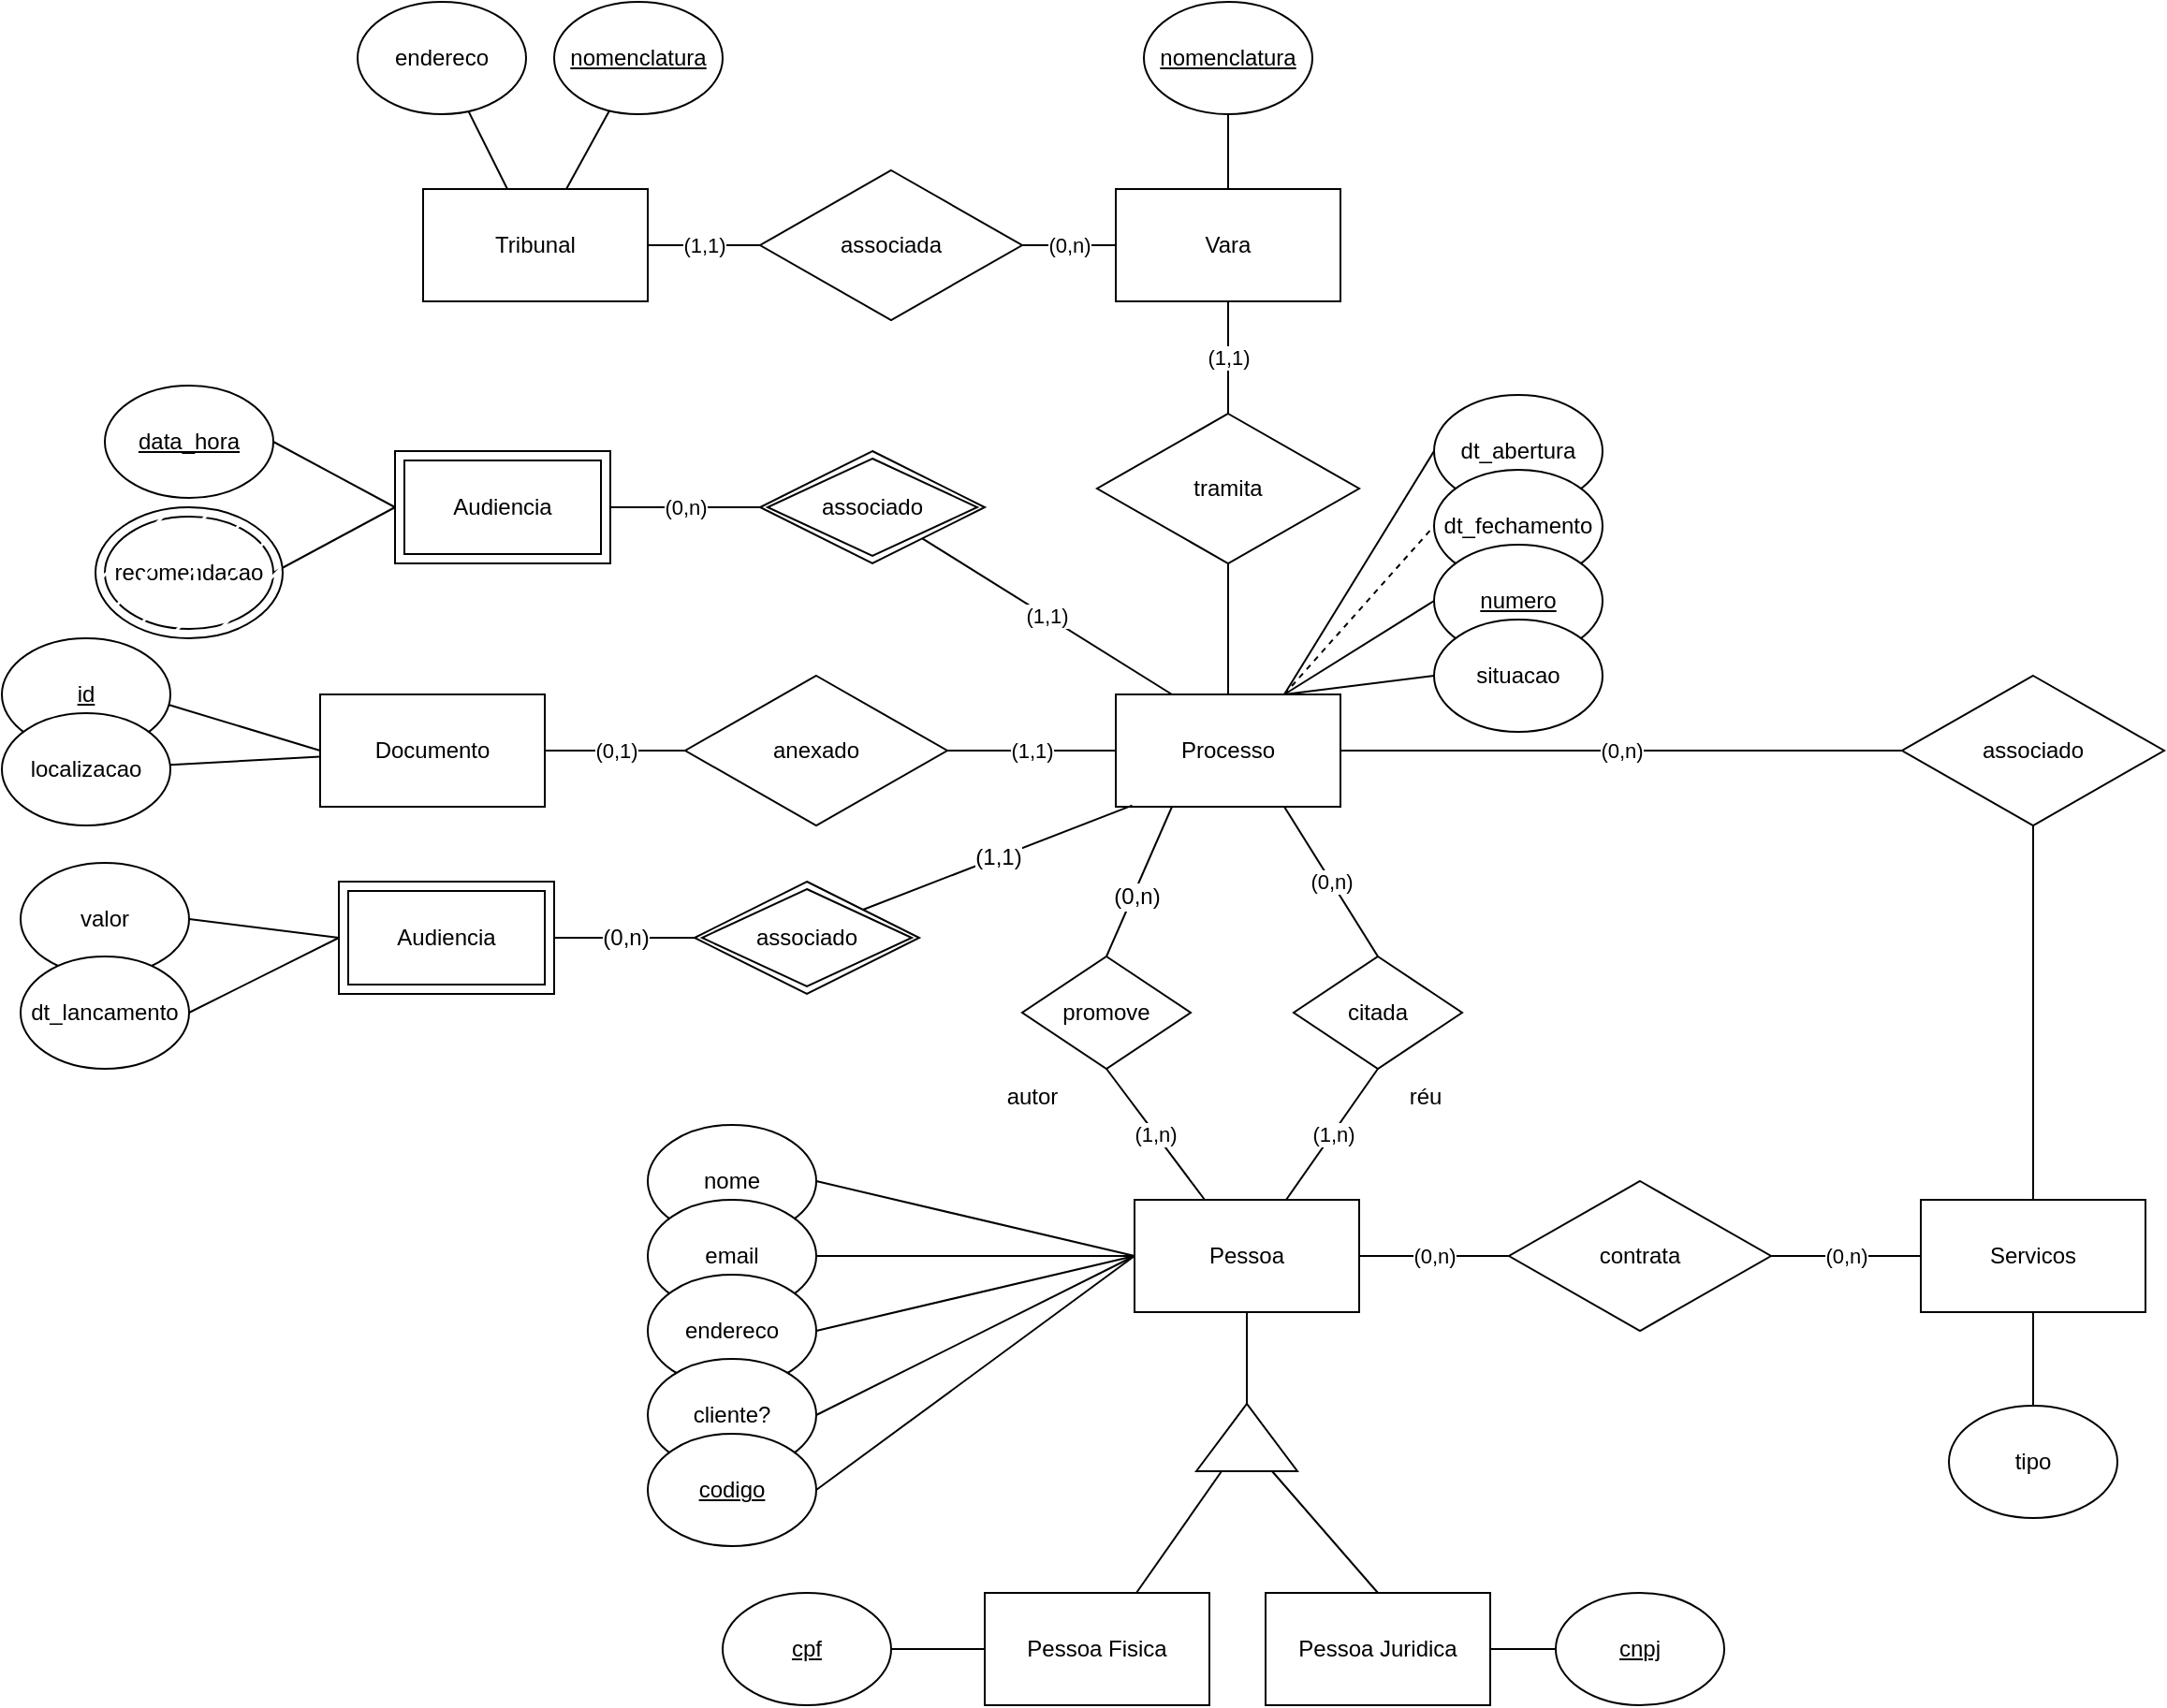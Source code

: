 <mxfile version="20.5.3" type="github">
  <diagram id="K0ar7Cwse-SMh7XNLmQT" name="Página-1">
    <mxGraphModel dx="2500" dy="1444" grid="1" gridSize="10" guides="1" tooltips="1" connect="1" arrows="1" fold="1" page="0" pageScale="1" pageWidth="1600" pageHeight="1200" math="0" shadow="0">
      <root>
        <mxCell id="0" />
        <mxCell id="1" parent="0" />
        <mxCell id="tJY3ev-YgHuVydlI8XcM-3" style="edgeStyle=orthogonalEdgeStyle;rounded=0;orthogonalLoop=1;jettySize=auto;html=1;entryX=1;entryY=0.5;entryDx=0;entryDy=0;strokeColor=none;endArrow=none;endFill=0;" edge="1" parent="1" source="tJY3ev-YgHuVydlI8XcM-1" target="tJY3ev-YgHuVydlI8XcM-2">
          <mxGeometry relative="1" as="geometry" />
        </mxCell>
        <mxCell id="tJY3ev-YgHuVydlI8XcM-4" style="edgeStyle=orthogonalEdgeStyle;rounded=0;orthogonalLoop=1;jettySize=auto;html=1;endArrow=none;endFill=0;" edge="1" parent="1" source="tJY3ev-YgHuVydlI8XcM-1" target="tJY3ev-YgHuVydlI8XcM-2">
          <mxGeometry relative="1" as="geometry" />
        </mxCell>
        <mxCell id="tJY3ev-YgHuVydlI8XcM-11" value="(0,n)" style="edgeStyle=none;rounded=0;orthogonalLoop=1;jettySize=auto;html=1;exitX=1;exitY=0.5;exitDx=0;exitDy=0;entryX=0;entryY=0.5;entryDx=0;entryDy=0;endArrow=none;endFill=0;" edge="1" parent="1" source="tJY3ev-YgHuVydlI8XcM-1" target="tJY3ev-YgHuVydlI8XcM-9">
          <mxGeometry relative="1" as="geometry" />
        </mxCell>
        <mxCell id="tJY3ev-YgHuVydlI8XcM-99" style="edgeStyle=none;rounded=0;orthogonalLoop=1;jettySize=auto;html=1;exitX=0;exitY=0.5;exitDx=0;exitDy=0;entryX=1;entryY=0.5;entryDx=0;entryDy=0;fontFamily=Helvetica;fontSize=12;fontColor=default;endArrow=none;endFill=0;" edge="1" parent="1" source="tJY3ev-YgHuVydlI8XcM-1" target="tJY3ev-YgHuVydlI8XcM-32">
          <mxGeometry relative="1" as="geometry" />
        </mxCell>
        <mxCell id="tJY3ev-YgHuVydlI8XcM-100" style="edgeStyle=none;rounded=0;orthogonalLoop=1;jettySize=auto;html=1;exitX=0;exitY=0.5;exitDx=0;exitDy=0;entryX=1;entryY=0.5;entryDx=0;entryDy=0;fontFamily=Helvetica;fontSize=12;fontColor=default;endArrow=none;endFill=0;" edge="1" parent="1" source="tJY3ev-YgHuVydlI8XcM-1" target="tJY3ev-YgHuVydlI8XcM-33">
          <mxGeometry relative="1" as="geometry" />
        </mxCell>
        <mxCell id="tJY3ev-YgHuVydlI8XcM-101" style="edgeStyle=none;rounded=0;orthogonalLoop=1;jettySize=auto;html=1;exitX=0;exitY=0.5;exitDx=0;exitDy=0;entryX=1;entryY=0.5;entryDx=0;entryDy=0;fontFamily=Helvetica;fontSize=12;fontColor=default;endArrow=none;endFill=0;" edge="1" parent="1" source="tJY3ev-YgHuVydlI8XcM-1" target="tJY3ev-YgHuVydlI8XcM-34">
          <mxGeometry relative="1" as="geometry" />
        </mxCell>
        <mxCell id="tJY3ev-YgHuVydlI8XcM-102" style="edgeStyle=none;rounded=0;orthogonalLoop=1;jettySize=auto;html=1;exitX=0;exitY=0.5;exitDx=0;exitDy=0;entryX=1;entryY=0.5;entryDx=0;entryDy=0;fontFamily=Helvetica;fontSize=12;fontColor=default;endArrow=none;endFill=0;" edge="1" parent="1" source="tJY3ev-YgHuVydlI8XcM-1" target="tJY3ev-YgHuVydlI8XcM-98">
          <mxGeometry relative="1" as="geometry" />
        </mxCell>
        <mxCell id="tJY3ev-YgHuVydlI8XcM-1" value="Pessoa" style="rounded=0;whiteSpace=wrap;html=1;" vertex="1" parent="1">
          <mxGeometry x="815" y="785" width="120" height="60" as="geometry" />
        </mxCell>
        <mxCell id="tJY3ev-YgHuVydlI8XcM-2" value="" style="triangle;whiteSpace=wrap;html=1;rotation=-90;" vertex="1" parent="1">
          <mxGeometry x="857" y="885" width="36" height="54" as="geometry" />
        </mxCell>
        <mxCell id="tJY3ev-YgHuVydlI8XcM-7" style="edgeStyle=none;rounded=0;orthogonalLoop=1;jettySize=auto;html=1;entryX=0;entryY=0.25;entryDx=0;entryDy=0;endArrow=none;endFill=0;" edge="1" parent="1" source="tJY3ev-YgHuVydlI8XcM-5" target="tJY3ev-YgHuVydlI8XcM-2">
          <mxGeometry relative="1" as="geometry" />
        </mxCell>
        <mxCell id="tJY3ev-YgHuVydlI8XcM-5" value="Pessoa Fisica" style="rounded=0;whiteSpace=wrap;html=1;" vertex="1" parent="1">
          <mxGeometry x="735" y="995" width="120" height="60" as="geometry" />
        </mxCell>
        <mxCell id="tJY3ev-YgHuVydlI8XcM-8" style="edgeStyle=none;rounded=0;orthogonalLoop=1;jettySize=auto;html=1;exitX=0.5;exitY=0;exitDx=0;exitDy=0;entryX=0;entryY=0.75;entryDx=0;entryDy=0;endArrow=none;endFill=0;" edge="1" parent="1" source="tJY3ev-YgHuVydlI8XcM-6" target="tJY3ev-YgHuVydlI8XcM-2">
          <mxGeometry relative="1" as="geometry" />
        </mxCell>
        <mxCell id="tJY3ev-YgHuVydlI8XcM-6" value="Pessoa Juridica" style="rounded=0;whiteSpace=wrap;html=1;" vertex="1" parent="1">
          <mxGeometry x="885" y="995" width="120" height="60" as="geometry" />
        </mxCell>
        <mxCell id="tJY3ev-YgHuVydlI8XcM-12" value="(0,n)" style="edgeStyle=none;rounded=0;orthogonalLoop=1;jettySize=auto;html=1;endArrow=none;endFill=0;" edge="1" parent="1" source="tJY3ev-YgHuVydlI8XcM-9" target="tJY3ev-YgHuVydlI8XcM-10">
          <mxGeometry relative="1" as="geometry" />
        </mxCell>
        <mxCell id="tJY3ev-YgHuVydlI8XcM-9" value="contrata" style="rhombus;whiteSpace=wrap;html=1;" vertex="1" parent="1">
          <mxGeometry x="1015" y="775" width="140" height="80" as="geometry" />
        </mxCell>
        <mxCell id="tJY3ev-YgHuVydlI8XcM-10" value="Servicos" style="rounded=0;whiteSpace=wrap;html=1;" vertex="1" parent="1">
          <mxGeometry x="1235" y="785" width="120" height="60" as="geometry" />
        </mxCell>
        <mxCell id="tJY3ev-YgHuVydlI8XcM-14" style="edgeStyle=none;rounded=0;orthogonalLoop=1;jettySize=auto;html=1;exitX=0.5;exitY=0;exitDx=0;exitDy=0;entryX=0.5;entryY=1;entryDx=0;entryDy=0;endArrow=none;endFill=0;" edge="1" parent="1" source="tJY3ev-YgHuVydlI8XcM-13" target="tJY3ev-YgHuVydlI8XcM-10">
          <mxGeometry relative="1" as="geometry" />
        </mxCell>
        <mxCell id="tJY3ev-YgHuVydlI8XcM-13" value="tipo" style="ellipse;whiteSpace=wrap;html=1;" vertex="1" parent="1">
          <mxGeometry x="1250" y="895" width="90" height="60" as="geometry" />
        </mxCell>
        <mxCell id="tJY3ev-YgHuVydlI8XcM-16" style="edgeStyle=none;rounded=0;orthogonalLoop=1;jettySize=auto;html=1;endArrow=none;endFill=0;" edge="1" parent="1" source="tJY3ev-YgHuVydlI8XcM-15" target="tJY3ev-YgHuVydlI8XcM-10">
          <mxGeometry relative="1" as="geometry" />
        </mxCell>
        <mxCell id="tJY3ev-YgHuVydlI8XcM-18" value="(0,n)" style="edgeStyle=none;rounded=0;orthogonalLoop=1;jettySize=auto;html=1;endArrow=none;endFill=0;" edge="1" parent="1" source="tJY3ev-YgHuVydlI8XcM-15" target="tJY3ev-YgHuVydlI8XcM-17">
          <mxGeometry relative="1" as="geometry">
            <Array as="points" />
          </mxGeometry>
        </mxCell>
        <mxCell id="tJY3ev-YgHuVydlI8XcM-15" value="associado" style="rhombus;whiteSpace=wrap;html=1;" vertex="1" parent="1">
          <mxGeometry x="1225" y="505" width="140" height="80" as="geometry" />
        </mxCell>
        <mxCell id="tJY3ev-YgHuVydlI8XcM-49" value="(1,1)" style="edgeStyle=none;rounded=0;orthogonalLoop=1;jettySize=auto;html=1;exitX=0;exitY=0.5;exitDx=0;exitDy=0;entryX=1;entryY=0.5;entryDx=0;entryDy=0;endArrow=none;endFill=0;" edge="1" parent="1" source="tJY3ev-YgHuVydlI8XcM-17" target="tJY3ev-YgHuVydlI8XcM-48">
          <mxGeometry relative="1" as="geometry" />
        </mxCell>
        <mxCell id="tJY3ev-YgHuVydlI8XcM-73" style="edgeStyle=none;rounded=0;orthogonalLoop=1;jettySize=auto;html=1;exitX=0.75;exitY=0;exitDx=0;exitDy=0;entryX=0;entryY=0.5;entryDx=0;entryDy=0;endArrow=none;endFill=0;dashed=1;" edge="1" parent="1" source="tJY3ev-YgHuVydlI8XcM-17" target="tJY3ev-YgHuVydlI8XcM-67">
          <mxGeometry relative="1" as="geometry" />
        </mxCell>
        <mxCell id="tJY3ev-YgHuVydlI8XcM-74" style="edgeStyle=none;rounded=0;orthogonalLoop=1;jettySize=auto;html=1;exitX=0.75;exitY=0;exitDx=0;exitDy=0;entryX=0;entryY=0.5;entryDx=0;entryDy=0;endArrow=none;endFill=0;" edge="1" parent="1" source="tJY3ev-YgHuVydlI8XcM-17" target="tJY3ev-YgHuVydlI8XcM-68">
          <mxGeometry relative="1" as="geometry" />
        </mxCell>
        <mxCell id="tJY3ev-YgHuVydlI8XcM-75" style="edgeStyle=none;rounded=0;orthogonalLoop=1;jettySize=auto;html=1;exitX=0.75;exitY=0;exitDx=0;exitDy=0;entryX=0;entryY=0.5;entryDx=0;entryDy=0;endArrow=none;endFill=0;" edge="1" parent="1" source="tJY3ev-YgHuVydlI8XcM-17" target="tJY3ev-YgHuVydlI8XcM-69">
          <mxGeometry relative="1" as="geometry" />
        </mxCell>
        <mxCell id="tJY3ev-YgHuVydlI8XcM-78" value="(1,1)" style="edgeStyle=none;rounded=0;orthogonalLoop=1;jettySize=auto;html=1;exitX=0.25;exitY=0;exitDx=0;exitDy=0;endArrow=none;endFill=0;" edge="1" parent="1" source="tJY3ev-YgHuVydlI8XcM-17" target="i169hF5lUZLok6S_Cm58-11">
          <mxGeometry relative="1" as="geometry">
            <mxPoint x="699.493" y="435.29" as="targetPoint" />
          </mxGeometry>
        </mxCell>
        <mxCell id="tJY3ev-YgHuVydlI8XcM-17" value="Processo" style="rounded=0;whiteSpace=wrap;html=1;" vertex="1" parent="1">
          <mxGeometry x="805" y="515" width="120" height="60" as="geometry" />
        </mxCell>
        <mxCell id="tJY3ev-YgHuVydlI8XcM-29" value="(0,n)" style="edgeStyle=none;rounded=0;orthogonalLoop=1;jettySize=auto;html=1;exitX=0.5;exitY=0;exitDx=0;exitDy=0;entryX=0.75;entryY=1;entryDx=0;entryDy=0;endArrow=none;endFill=0;" edge="1" parent="1" source="tJY3ev-YgHuVydlI8XcM-21" target="tJY3ev-YgHuVydlI8XcM-17">
          <mxGeometry relative="1" as="geometry" />
        </mxCell>
        <mxCell id="tJY3ev-YgHuVydlI8XcM-31" value="(1,n)" style="edgeStyle=none;rounded=0;orthogonalLoop=1;jettySize=auto;html=1;exitX=0.5;exitY=1;exitDx=0;exitDy=0;endArrow=none;endFill=0;" edge="1" parent="1" source="tJY3ev-YgHuVydlI8XcM-21" target="tJY3ev-YgHuVydlI8XcM-1">
          <mxGeometry relative="1" as="geometry" />
        </mxCell>
        <mxCell id="tJY3ev-YgHuVydlI8XcM-21" value="citada" style="rhombus;whiteSpace=wrap;html=1;" vertex="1" parent="1">
          <mxGeometry x="900" y="655" width="90" height="60" as="geometry" />
        </mxCell>
        <mxCell id="tJY3ev-YgHuVydlI8XcM-28" style="edgeStyle=none;rounded=0;orthogonalLoop=1;jettySize=auto;html=1;exitX=0.5;exitY=0;exitDx=0;exitDy=0;entryX=0.25;entryY=1;entryDx=0;entryDy=0;endArrow=none;endFill=0;" edge="1" parent="1" source="tJY3ev-YgHuVydlI8XcM-23" target="tJY3ev-YgHuVydlI8XcM-17">
          <mxGeometry relative="1" as="geometry" />
        </mxCell>
        <mxCell id="i169hF5lUZLok6S_Cm58-1" value="(0,n)" style="edgeLabel;html=1;align=center;verticalAlign=middle;resizable=0;points=[];fontSize=12;fontFamily=Helvetica;fontColor=default;" vertex="1" connectable="0" parent="tJY3ev-YgHuVydlI8XcM-28">
          <mxGeometry x="-0.17" y="-1" relative="1" as="geometry">
            <mxPoint as="offset" />
          </mxGeometry>
        </mxCell>
        <mxCell id="tJY3ev-YgHuVydlI8XcM-30" value="(1,n)" style="edgeStyle=none;rounded=0;orthogonalLoop=1;jettySize=auto;html=1;exitX=0.5;exitY=1;exitDx=0;exitDy=0;endArrow=none;endFill=0;" edge="1" parent="1" source="tJY3ev-YgHuVydlI8XcM-23" target="tJY3ev-YgHuVydlI8XcM-1">
          <mxGeometry relative="1" as="geometry" />
        </mxCell>
        <mxCell id="tJY3ev-YgHuVydlI8XcM-23" value="promove" style="rhombus;whiteSpace=wrap;html=1;" vertex="1" parent="1">
          <mxGeometry x="755" y="655" width="90" height="60" as="geometry" />
        </mxCell>
        <mxCell id="tJY3ev-YgHuVydlI8XcM-24" value="autor" style="text;html=1;resizable=0;autosize=1;align=center;verticalAlign=middle;points=[];fillColor=none;strokeColor=none;rounded=0;" vertex="1" parent="1">
          <mxGeometry x="735" y="715" width="50" height="30" as="geometry" />
        </mxCell>
        <mxCell id="tJY3ev-YgHuVydlI8XcM-25" value="réu" style="text;html=1;resizable=0;autosize=1;align=center;verticalAlign=middle;points=[];fillColor=none;strokeColor=none;rounded=0;" vertex="1" parent="1">
          <mxGeometry x="950" y="715" width="40" height="30" as="geometry" />
        </mxCell>
        <mxCell id="tJY3ev-YgHuVydlI8XcM-32" value="nome" style="ellipse;whiteSpace=wrap;html=1;" vertex="1" parent="1">
          <mxGeometry x="555" y="745" width="90" height="60" as="geometry" />
        </mxCell>
        <mxCell id="tJY3ev-YgHuVydlI8XcM-33" value="email" style="ellipse;whiteSpace=wrap;html=1;" vertex="1" parent="1">
          <mxGeometry x="555" y="785" width="90" height="60" as="geometry" />
        </mxCell>
        <mxCell id="tJY3ev-YgHuVydlI8XcM-34" value="endereco" style="ellipse;whiteSpace=wrap;html=1;" vertex="1" parent="1">
          <mxGeometry x="555" y="825" width="90" height="60" as="geometry" />
        </mxCell>
        <mxCell id="tJY3ev-YgHuVydlI8XcM-46" style="edgeStyle=none;rounded=0;orthogonalLoop=1;jettySize=auto;html=1;endArrow=none;endFill=0;" edge="1" parent="1" source="tJY3ev-YgHuVydlI8XcM-44" target="tJY3ev-YgHuVydlI8XcM-5">
          <mxGeometry relative="1" as="geometry" />
        </mxCell>
        <mxCell id="tJY3ev-YgHuVydlI8XcM-44" value="&lt;u&gt;cpf&lt;/u&gt;" style="ellipse;whiteSpace=wrap;html=1;" vertex="1" parent="1">
          <mxGeometry x="595" y="995" width="90" height="60" as="geometry" />
        </mxCell>
        <mxCell id="tJY3ev-YgHuVydlI8XcM-47" style="edgeStyle=none;rounded=0;orthogonalLoop=1;jettySize=auto;html=1;endArrow=none;endFill=0;" edge="1" parent="1" source="tJY3ev-YgHuVydlI8XcM-45" target="tJY3ev-YgHuVydlI8XcM-6">
          <mxGeometry relative="1" as="geometry" />
        </mxCell>
        <mxCell id="tJY3ev-YgHuVydlI8XcM-45" value="&lt;u&gt;cnpj&lt;/u&gt;" style="ellipse;whiteSpace=wrap;html=1;" vertex="1" parent="1">
          <mxGeometry x="1040" y="995" width="90" height="60" as="geometry" />
        </mxCell>
        <mxCell id="tJY3ev-YgHuVydlI8XcM-51" value="(0,1)" style="edgeStyle=none;rounded=0;orthogonalLoop=1;jettySize=auto;html=1;exitX=0;exitY=0.5;exitDx=0;exitDy=0;endArrow=none;endFill=0;" edge="1" parent="1" source="tJY3ev-YgHuVydlI8XcM-48" target="i169hF5lUZLok6S_Cm58-5">
          <mxGeometry relative="1" as="geometry">
            <mxPoint x="500" y="545" as="targetPoint" />
            <Array as="points">
              <mxPoint x="545" y="545" />
            </Array>
          </mxGeometry>
        </mxCell>
        <mxCell id="tJY3ev-YgHuVydlI8XcM-48" value="anexado" style="rhombus;whiteSpace=wrap;html=1;" vertex="1" parent="1">
          <mxGeometry x="575" y="505" width="140" height="80" as="geometry" />
        </mxCell>
        <mxCell id="tJY3ev-YgHuVydlI8XcM-53" style="edgeStyle=none;rounded=0;orthogonalLoop=1;jettySize=auto;html=1;exitX=0.5;exitY=1;exitDx=0;exitDy=0;entryX=0.5;entryY=0;entryDx=0;entryDy=0;endArrow=none;endFill=0;" edge="1" parent="1" source="tJY3ev-YgHuVydlI8XcM-52" target="tJY3ev-YgHuVydlI8XcM-17">
          <mxGeometry relative="1" as="geometry" />
        </mxCell>
        <mxCell id="tJY3ev-YgHuVydlI8XcM-55" value="(1,1)" style="edgeStyle=none;rounded=0;orthogonalLoop=1;jettySize=auto;html=1;exitX=0.5;exitY=0;exitDx=0;exitDy=0;entryX=0.5;entryY=1;entryDx=0;entryDy=0;endArrow=none;endFill=0;" edge="1" parent="1" source="tJY3ev-YgHuVydlI8XcM-52" target="tJY3ev-YgHuVydlI8XcM-54">
          <mxGeometry relative="1" as="geometry" />
        </mxCell>
        <mxCell id="tJY3ev-YgHuVydlI8XcM-52" value="tramita" style="rhombus;whiteSpace=wrap;html=1;" vertex="1" parent="1">
          <mxGeometry x="795" y="365" width="140" height="80" as="geometry" />
        </mxCell>
        <mxCell id="tJY3ev-YgHuVydlI8XcM-58" value="(0,n)" style="edgeStyle=none;rounded=0;orthogonalLoop=1;jettySize=auto;html=1;endArrow=none;endFill=0;" edge="1" parent="1" source="tJY3ev-YgHuVydlI8XcM-54" target="tJY3ev-YgHuVydlI8XcM-56">
          <mxGeometry relative="1" as="geometry" />
        </mxCell>
        <mxCell id="tJY3ev-YgHuVydlI8XcM-54" value="Vara" style="rounded=0;whiteSpace=wrap;html=1;" vertex="1" parent="1">
          <mxGeometry x="805" y="245" width="120" height="60" as="geometry" />
        </mxCell>
        <mxCell id="tJY3ev-YgHuVydlI8XcM-59" value="(1,1)" style="edgeStyle=none;rounded=0;orthogonalLoop=1;jettySize=auto;html=1;exitX=0;exitY=0.5;exitDx=0;exitDy=0;entryX=1;entryY=0.5;entryDx=0;entryDy=0;endArrow=none;endFill=0;" edge="1" parent="1" source="tJY3ev-YgHuVydlI8XcM-56" target="tJY3ev-YgHuVydlI8XcM-57">
          <mxGeometry relative="1" as="geometry" />
        </mxCell>
        <mxCell id="tJY3ev-YgHuVydlI8XcM-56" value="associada" style="rhombus;whiteSpace=wrap;html=1;" vertex="1" parent="1">
          <mxGeometry x="615" y="235" width="140" height="80" as="geometry" />
        </mxCell>
        <mxCell id="tJY3ev-YgHuVydlI8XcM-57" value="Tribunal" style="rounded=0;whiteSpace=wrap;html=1;" vertex="1" parent="1">
          <mxGeometry x="435" y="245" width="120" height="60" as="geometry" />
        </mxCell>
        <mxCell id="tJY3ev-YgHuVydlI8XcM-61" style="edgeStyle=none;rounded=0;orthogonalLoop=1;jettySize=auto;html=1;entryX=0.5;entryY=0;entryDx=0;entryDy=0;endArrow=none;endFill=0;" edge="1" parent="1" source="tJY3ev-YgHuVydlI8XcM-60" target="tJY3ev-YgHuVydlI8XcM-54">
          <mxGeometry relative="1" as="geometry" />
        </mxCell>
        <mxCell id="tJY3ev-YgHuVydlI8XcM-60" value="&lt;u&gt;nomenclatura&lt;/u&gt;" style="ellipse;whiteSpace=wrap;html=1;" vertex="1" parent="1">
          <mxGeometry x="820" y="145" width="90" height="60" as="geometry" />
        </mxCell>
        <mxCell id="tJY3ev-YgHuVydlI8XcM-65" style="edgeStyle=none;rounded=0;orthogonalLoop=1;jettySize=auto;html=1;endArrow=none;endFill=0;" edge="1" parent="1" source="tJY3ev-YgHuVydlI8XcM-62" target="tJY3ev-YgHuVydlI8XcM-57">
          <mxGeometry relative="1" as="geometry" />
        </mxCell>
        <mxCell id="tJY3ev-YgHuVydlI8XcM-62" value="endereco" style="ellipse;whiteSpace=wrap;html=1;" vertex="1" parent="1">
          <mxGeometry x="400" y="145" width="90" height="60" as="geometry" />
        </mxCell>
        <mxCell id="tJY3ev-YgHuVydlI8XcM-64" style="edgeStyle=none;rounded=0;orthogonalLoop=1;jettySize=auto;html=1;endArrow=none;endFill=0;" edge="1" parent="1" source="tJY3ev-YgHuVydlI8XcM-63" target="tJY3ev-YgHuVydlI8XcM-57">
          <mxGeometry relative="1" as="geometry" />
        </mxCell>
        <mxCell id="tJY3ev-YgHuVydlI8XcM-63" value="&lt;u&gt;nomenclatura&lt;/u&gt;" style="ellipse;whiteSpace=wrap;html=1;" vertex="1" parent="1">
          <mxGeometry x="505" y="145" width="90" height="60" as="geometry" />
        </mxCell>
        <mxCell id="tJY3ev-YgHuVydlI8XcM-70" style="edgeStyle=none;rounded=0;orthogonalLoop=1;jettySize=auto;html=1;exitX=0;exitY=0.5;exitDx=0;exitDy=0;entryX=0.75;entryY=0;entryDx=0;entryDy=0;endArrow=none;endFill=0;" edge="1" parent="1" source="tJY3ev-YgHuVydlI8XcM-66" target="tJY3ev-YgHuVydlI8XcM-17">
          <mxGeometry relative="1" as="geometry" />
        </mxCell>
        <mxCell id="tJY3ev-YgHuVydlI8XcM-66" value="dt_abertura" style="ellipse;whiteSpace=wrap;html=1;" vertex="1" parent="1">
          <mxGeometry x="975" y="355" width="90" height="60" as="geometry" />
        </mxCell>
        <mxCell id="tJY3ev-YgHuVydlI8XcM-67" value="dt_fechamento" style="ellipse;whiteSpace=wrap;html=1;" vertex="1" parent="1">
          <mxGeometry x="975" y="395" width="90" height="60" as="geometry" />
        </mxCell>
        <mxCell id="tJY3ev-YgHuVydlI8XcM-68" value="&lt;u&gt;numero&lt;/u&gt;" style="ellipse;whiteSpace=wrap;html=1;" vertex="1" parent="1">
          <mxGeometry x="975" y="435" width="90" height="60" as="geometry" />
        </mxCell>
        <mxCell id="tJY3ev-YgHuVydlI8XcM-69" value="situacao" style="ellipse;whiteSpace=wrap;html=1;" vertex="1" parent="1">
          <mxGeometry x="975" y="475" width="90" height="60" as="geometry" />
        </mxCell>
        <mxCell id="tJY3ev-YgHuVydlI8XcM-85" style="edgeStyle=none;rounded=0;orthogonalLoop=1;jettySize=auto;html=1;exitX=0;exitY=0.5;exitDx=0;exitDy=0;entryX=1;entryY=0.5;entryDx=0;entryDy=0;fontFamily=Helvetica;fontSize=12;fontColor=default;endArrow=none;endFill=0;" edge="1" parent="1" source="i169hF5lUZLok6S_Cm58-3" target="tJY3ev-YgHuVydlI8XcM-81">
          <mxGeometry relative="1" as="geometry">
            <mxPoint x="415" y="415" as="sourcePoint" />
          </mxGeometry>
        </mxCell>
        <mxCell id="tJY3ev-YgHuVydlI8XcM-79" value="(0,n)" style="edgeStyle=none;rounded=0;orthogonalLoop=1;jettySize=auto;html=1;endArrow=none;endFill=0;" edge="1" parent="1" source="i169hF5lUZLok6S_Cm58-11" target="i169hF5lUZLok6S_Cm58-3">
          <mxGeometry relative="1" as="geometry">
            <mxPoint x="595" y="415" as="sourcePoint" />
            <mxPoint x="535" y="415" as="targetPoint" />
          </mxGeometry>
        </mxCell>
        <mxCell id="tJY3ev-YgHuVydlI8XcM-82" style="edgeStyle=none;rounded=0;orthogonalLoop=1;jettySize=auto;html=1;exitX=1;exitY=0.5;exitDx=0;exitDy=0;entryX=0;entryY=0.5;entryDx=0;entryDy=0;fontFamily=Helvetica;fontSize=12;fontColor=default;endArrow=none;endFill=0;" edge="1" parent="1" source="tJY3ev-YgHuVydlI8XcM-80" target="i169hF5lUZLok6S_Cm58-3">
          <mxGeometry relative="1" as="geometry">
            <mxPoint x="415" y="415" as="targetPoint" />
          </mxGeometry>
        </mxCell>
        <mxCell id="tJY3ev-YgHuVydlI8XcM-80" value="&lt;u&gt;data_hora&lt;/u&gt;" style="ellipse;whiteSpace=wrap;html=1;" vertex="1" parent="1">
          <mxGeometry x="265" y="350" width="90" height="60" as="geometry" />
        </mxCell>
        <mxCell id="tJY3ev-YgHuVydlI8XcM-81" value="recomendacao" style="ellipse;whiteSpace=wrap;html=1;" vertex="1" parent="1">
          <mxGeometry x="265" y="420" width="90" height="60" as="geometry" />
        </mxCell>
        <mxCell id="tJY3ev-YgHuVydlI8XcM-86" value="" style="ellipse;whiteSpace=wrap;html=1;fillStyle=hatch;" vertex="1" parent="1">
          <mxGeometry x="260" y="415" width="100" height="70" as="geometry" />
        </mxCell>
        <mxCell id="tJY3ev-YgHuVydlI8XcM-88" value="(1,1)" style="edgeStyle=none;rounded=0;orthogonalLoop=1;jettySize=auto;html=1;entryX=0.073;entryY=0.988;entryDx=0;entryDy=0;entryPerimeter=0;fontFamily=Helvetica;fontSize=12;fontColor=default;endArrow=none;endFill=0;exitX=1;exitY=0;exitDx=0;exitDy=0;" edge="1" parent="1" source="i169hF5lUZLok6S_Cm58-12" target="tJY3ev-YgHuVydlI8XcM-17">
          <mxGeometry relative="1" as="geometry">
            <mxPoint x="685.384" y="628.077" as="sourcePoint" />
          </mxGeometry>
        </mxCell>
        <mxCell id="tJY3ev-YgHuVydlI8XcM-90" value="(0,n)" style="edgeStyle=none;rounded=0;orthogonalLoop=1;jettySize=auto;html=1;exitX=1;exitY=0.5;exitDx=0;exitDy=0;entryX=0;entryY=0.5;entryDx=0;entryDy=0;fontFamily=Helvetica;fontSize=12;fontColor=default;endArrow=none;endFill=0;" edge="1" parent="1" source="i169hF5lUZLok6S_Cm58-16" target="i169hF5lUZLok6S_Cm58-12">
          <mxGeometry relative="1" as="geometry">
            <mxPoint x="505" y="645" as="sourcePoint" />
            <mxPoint x="575" y="645.0" as="targetPoint" />
          </mxGeometry>
        </mxCell>
        <mxCell id="tJY3ev-YgHuVydlI8XcM-96" style="edgeStyle=none;rounded=0;orthogonalLoop=1;jettySize=auto;html=1;exitX=0;exitY=0.5;exitDx=0;exitDy=0;entryX=1;entryY=0.5;entryDx=0;entryDy=0;fontFamily=Helvetica;fontSize=12;fontColor=default;endArrow=none;endFill=0;" edge="1" parent="1" source="i169hF5lUZLok6S_Cm58-16" target="tJY3ev-YgHuVydlI8XcM-92">
          <mxGeometry relative="1" as="geometry">
            <mxPoint x="385" y="645" as="sourcePoint" />
          </mxGeometry>
        </mxCell>
        <mxCell id="tJY3ev-YgHuVydlI8XcM-97" style="edgeStyle=none;rounded=0;orthogonalLoop=1;jettySize=auto;html=1;exitX=0;exitY=0.5;exitDx=0;exitDy=0;entryX=1;entryY=0.5;entryDx=0;entryDy=0;fontFamily=Helvetica;fontSize=12;fontColor=default;endArrow=none;endFill=0;" edge="1" parent="1" source="i169hF5lUZLok6S_Cm58-16" target="tJY3ev-YgHuVydlI8XcM-94">
          <mxGeometry relative="1" as="geometry">
            <mxPoint x="385" y="645" as="sourcePoint" />
          </mxGeometry>
        </mxCell>
        <mxCell id="tJY3ev-YgHuVydlI8XcM-92" value="valor" style="ellipse;whiteSpace=wrap;html=1;" vertex="1" parent="1">
          <mxGeometry x="220" y="605" width="90" height="60" as="geometry" />
        </mxCell>
        <mxCell id="tJY3ev-YgHuVydlI8XcM-94" value="dt_lancamento" style="ellipse;whiteSpace=wrap;html=1;" vertex="1" parent="1">
          <mxGeometry x="220" y="655" width="90" height="60" as="geometry" />
        </mxCell>
        <mxCell id="tJY3ev-YgHuVydlI8XcM-98" value="cliente?" style="ellipse;whiteSpace=wrap;html=1;" vertex="1" parent="1">
          <mxGeometry x="555" y="870" width="90" height="60" as="geometry" />
        </mxCell>
        <mxCell id="i169hF5lUZLok6S_Cm58-3" value="Audiencia" style="shape=ext;margin=3;double=1;whiteSpace=wrap;html=1;align=center;strokeColor=default;fontFamily=Helvetica;fontSize=12;fontColor=default;fillColor=default;" vertex="1" parent="1">
          <mxGeometry x="420" y="385" width="115" height="60" as="geometry" />
        </mxCell>
        <mxCell id="i169hF5lUZLok6S_Cm58-9" style="edgeStyle=none;rounded=0;orthogonalLoop=1;jettySize=auto;html=1;fontFamily=Helvetica;fontSize=12;fontColor=default;endArrow=none;endFill=0;" edge="1" parent="1" source="i169hF5lUZLok6S_Cm58-5" target="i169hF5lUZLok6S_Cm58-8">
          <mxGeometry relative="1" as="geometry" />
        </mxCell>
        <mxCell id="i169hF5lUZLok6S_Cm58-10" style="edgeStyle=none;rounded=0;orthogonalLoop=1;jettySize=auto;html=1;exitX=0;exitY=0.5;exitDx=0;exitDy=0;entryX=0.989;entryY=0.592;entryDx=0;entryDy=0;entryPerimeter=0;fontFamily=Helvetica;fontSize=12;fontColor=default;endArrow=none;endFill=0;" edge="1" parent="1" source="i169hF5lUZLok6S_Cm58-5" target="i169hF5lUZLok6S_Cm58-6">
          <mxGeometry relative="1" as="geometry" />
        </mxCell>
        <mxCell id="i169hF5lUZLok6S_Cm58-5" value="Documento" style="rounded=0;whiteSpace=wrap;html=1;" vertex="1" parent="1">
          <mxGeometry x="380" y="515" width="120" height="60" as="geometry" />
        </mxCell>
        <mxCell id="i169hF5lUZLok6S_Cm58-6" value="&lt;u&gt;id&lt;/u&gt;" style="ellipse;whiteSpace=wrap;html=1;" vertex="1" parent="1">
          <mxGeometry x="210" y="485" width="90" height="60" as="geometry" />
        </mxCell>
        <mxCell id="i169hF5lUZLok6S_Cm58-8" value="localizacao" style="ellipse;whiteSpace=wrap;html=1;" vertex="1" parent="1">
          <mxGeometry x="210" y="525" width="90" height="60" as="geometry" />
        </mxCell>
        <mxCell id="i169hF5lUZLok6S_Cm58-11" value="associado" style="shape=rhombus;double=1;perimeter=rhombusPerimeter;whiteSpace=wrap;html=1;align=center;strokeColor=default;fontFamily=Helvetica;fontSize=12;fontColor=default;fillColor=default;" vertex="1" parent="1">
          <mxGeometry x="615" y="385" width="120" height="60" as="geometry" />
        </mxCell>
        <mxCell id="i169hF5lUZLok6S_Cm58-12" value="associado" style="shape=rhombus;double=1;perimeter=rhombusPerimeter;whiteSpace=wrap;html=1;align=center;strokeColor=default;fontFamily=Helvetica;fontSize=12;fontColor=default;fillColor=default;" vertex="1" parent="1">
          <mxGeometry x="580" y="615" width="120" height="60" as="geometry" />
        </mxCell>
        <mxCell id="i169hF5lUZLok6S_Cm58-16" value="Audiencia" style="shape=ext;margin=3;double=1;whiteSpace=wrap;html=1;align=center;strokeColor=default;fontFamily=Helvetica;fontSize=12;fontColor=default;fillColor=default;" vertex="1" parent="1">
          <mxGeometry x="390" y="615" width="115" height="60" as="geometry" />
        </mxCell>
        <mxCell id="i169hF5lUZLok6S_Cm58-20" style="edgeStyle=none;rounded=0;orthogonalLoop=1;jettySize=auto;html=1;exitX=1;exitY=0.5;exitDx=0;exitDy=0;entryX=0;entryY=0.5;entryDx=0;entryDy=0;fontFamily=Helvetica;fontSize=12;fontColor=default;endArrow=none;endFill=0;" edge="1" parent="1" source="i169hF5lUZLok6S_Cm58-17" target="tJY3ev-YgHuVydlI8XcM-1">
          <mxGeometry relative="1" as="geometry" />
        </mxCell>
        <mxCell id="i169hF5lUZLok6S_Cm58-17" value="&lt;u&gt;codigo&lt;/u&gt;" style="ellipse;whiteSpace=wrap;html=1;" vertex="1" parent="1">
          <mxGeometry x="555" y="910" width="90" height="60" as="geometry" />
        </mxCell>
      </root>
    </mxGraphModel>
  </diagram>
</mxfile>
